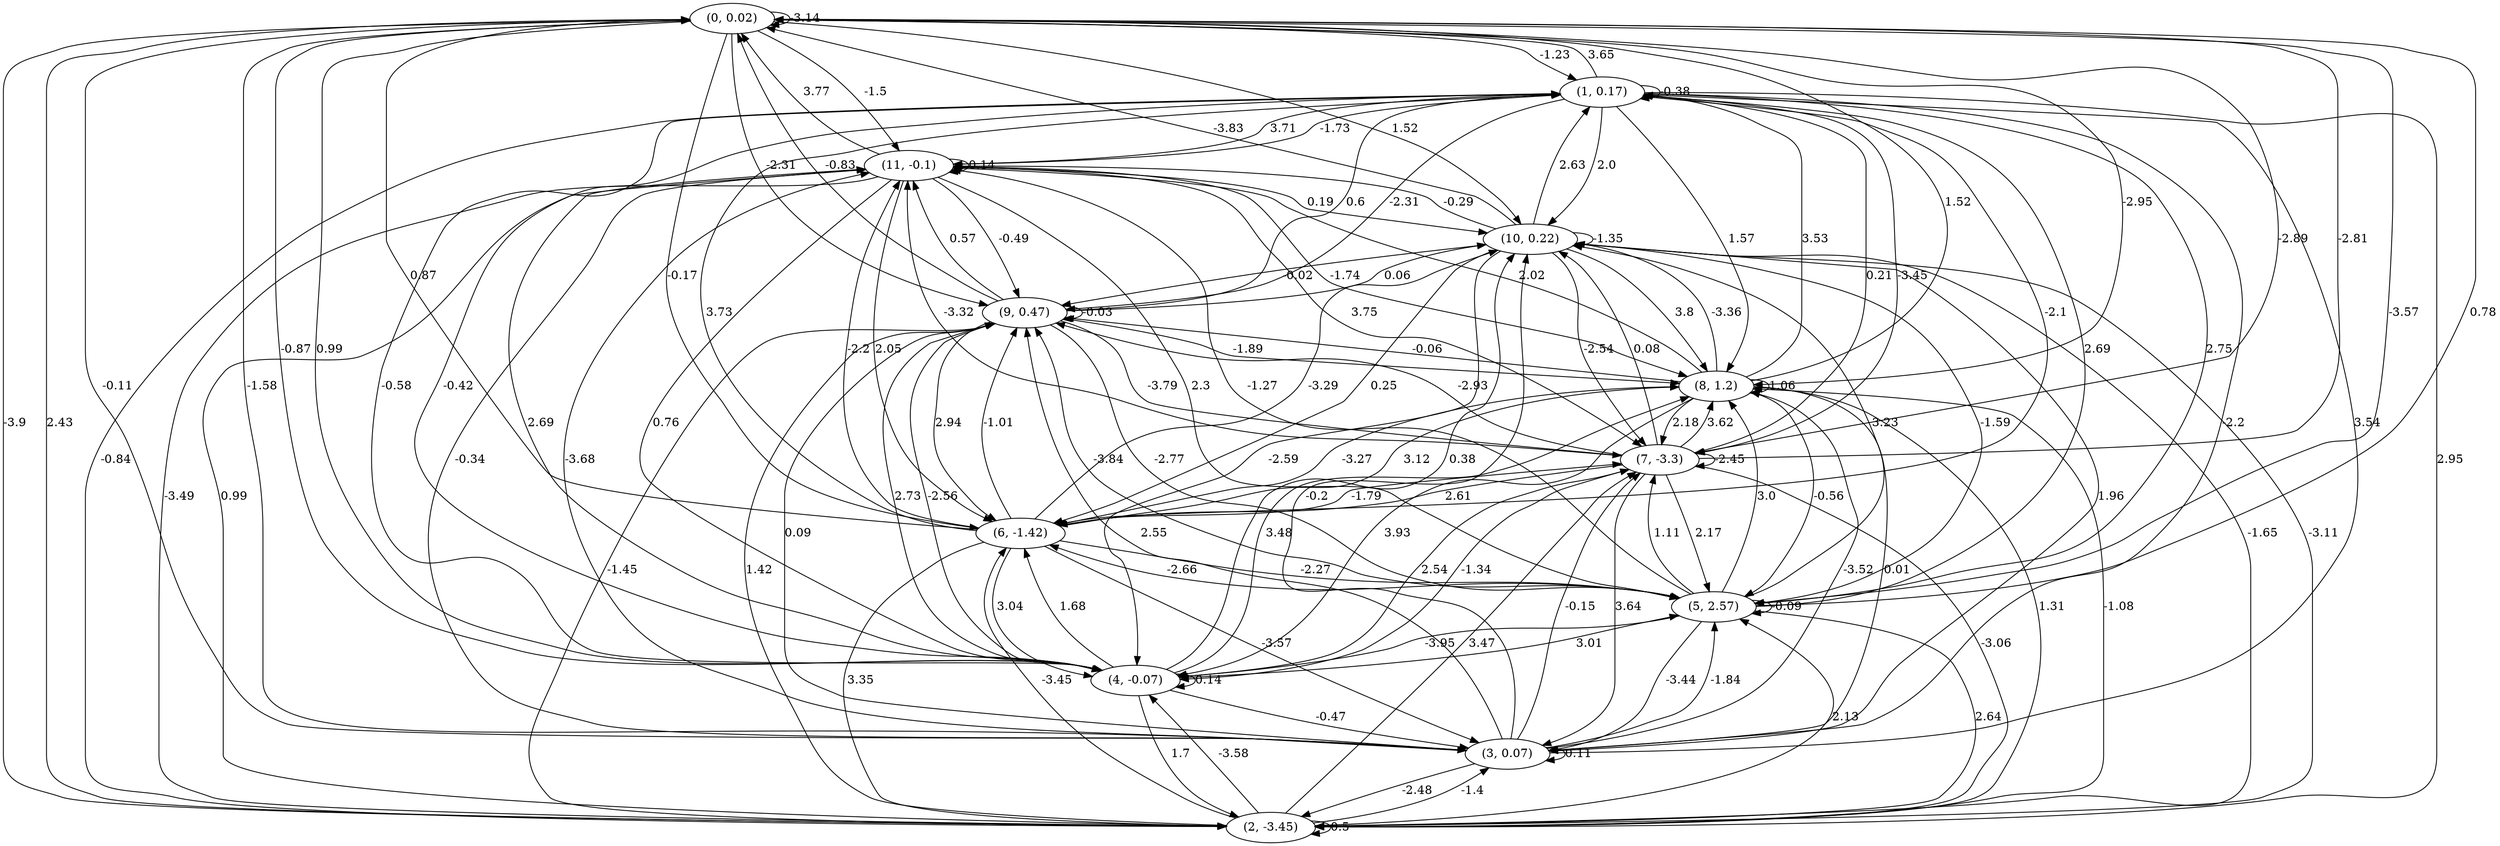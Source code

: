 digraph {
    0 [ label = "(0, 0.02)" ]
    1 [ label = "(1, 0.17)" ]
    2 [ label = "(2, -3.45)" ]
    3 [ label = "(3, 0.07)" ]
    4 [ label = "(4, -0.07)" ]
    5 [ label = "(5, 2.57)" ]
    6 [ label = "(6, -1.42)" ]
    7 [ label = "(7, -3.3)" ]
    8 [ label = "(8, 1.2)" ]
    9 [ label = "(9, 0.47)" ]
    10 [ label = "(10, 0.22)" ]
    11 [ label = "(11, -0.1)" ]
    0 -> 0 [ label = "-3.14" ]
    1 -> 1 [ label = "-0.38" ]
    2 -> 2 [ label = "0.5" ]
    3 -> 3 [ label = "0.11" ]
    4 -> 4 [ label = "0.14" ]
    5 -> 5 [ label = "-0.09" ]
    7 -> 7 [ label = "-2.45" ]
    8 -> 8 [ label = "1.06" ]
    9 -> 9 [ label = "-0.03" ]
    10 -> 10 [ label = "-1.35" ]
    11 -> 11 [ label = "0.14" ]
    1 -> 0 [ label = "3.65" ]
    2 -> 0 [ label = "2.43" ]
    3 -> 0 [ label = "-1.58" ]
    4 -> 0 [ label = "-0.87" ]
    5 -> 0 [ label = "0.78" ]
    6 -> 0 [ label = "0.87" ]
    7 -> 0 [ label = "-2.81" ]
    8 -> 0 [ label = "1.52" ]
    9 -> 0 [ label = "-0.83" ]
    10 -> 0 [ label = "-3.83" ]
    11 -> 0 [ label = "3.77" ]
    0 -> 1 [ label = "-1.23" ]
    2 -> 1 [ label = "-0.84" ]
    3 -> 1 [ label = "3.54" ]
    4 -> 1 [ label = "-0.58" ]
    5 -> 1 [ label = "2.69" ]
    6 -> 1 [ label = "3.73" ]
    7 -> 1 [ label = "0.21" ]
    8 -> 1 [ label = "3.53" ]
    9 -> 1 [ label = "0.6" ]
    10 -> 1 [ label = "2.63" ]
    11 -> 1 [ label = "-1.73" ]
    0 -> 2 [ label = "-3.9" ]
    1 -> 2 [ label = "2.95" ]
    3 -> 2 [ label = "-2.48" ]
    4 -> 2 [ label = "1.7" ]
    5 -> 2 [ label = "2.64" ]
    6 -> 2 [ label = "3.35" ]
    7 -> 2 [ label = "-3.06" ]
    8 -> 2 [ label = "1.31" ]
    9 -> 2 [ label = "-1.45" ]
    10 -> 2 [ label = "-3.11" ]
    11 -> 2 [ label = "-3.49" ]
    0 -> 3 [ label = "-0.11" ]
    1 -> 3 [ label = "-2.2" ]
    2 -> 3 [ label = "-1.4" ]
    4 -> 3 [ label = "-0.47" ]
    5 -> 3 [ label = "-3.44" ]
    6 -> 3 [ label = "-3.57" ]
    7 -> 3 [ label = "3.64" ]
    8 -> 3 [ label = "0.01" ]
    9 -> 3 [ label = "0.09" ]
    10 -> 3 [ label = "1.96" ]
    11 -> 3 [ label = "-0.34" ]
    0 -> 4 [ label = "0.99" ]
    1 -> 4 [ label = "-0.42" ]
    2 -> 4 [ label = "-3.58" ]
    5 -> 4 [ label = "-3.95" ]
    6 -> 4 [ label = "3.04" ]
    7 -> 4 [ label = "-1.34" ]
    8 -> 4 [ label = "3.93" ]
    9 -> 4 [ label = "-2.56" ]
    10 -> 4 [ label = "-2.59" ]
    11 -> 4 [ label = "0.76" ]
    0 -> 5 [ label = "-3.57" ]
    1 -> 5 [ label = "2.75" ]
    2 -> 5 [ label = "2.13" ]
    3 -> 5 [ label = "-1.84" ]
    4 -> 5 [ label = "3.01" ]
    6 -> 5 [ label = "-2.27" ]
    7 -> 5 [ label = "2.17" ]
    8 -> 5 [ label = "-0.56" ]
    9 -> 5 [ label = "-2.77" ]
    10 -> 5 [ label = "-1.59" ]
    11 -> 5 [ label = "2.3" ]
    0 -> 6 [ label = "-0.17" ]
    1 -> 6 [ label = "-2.1" ]
    2 -> 6 [ label = "-3.45" ]
    4 -> 6 [ label = "1.68" ]
    5 -> 6 [ label = "-2.66" ]
    7 -> 6 [ label = "2.61" ]
    8 -> 6 [ label = "-3.27" ]
    9 -> 6 [ label = "2.94" ]
    10 -> 6 [ label = "0.25" ]
    11 -> 6 [ label = "2.05" ]
    0 -> 7 [ label = "-2.89" ]
    1 -> 7 [ label = "-3.45" ]
    2 -> 7 [ label = "3.47" ]
    3 -> 7 [ label = "-0.15" ]
    4 -> 7 [ label = "2.54" ]
    5 -> 7 [ label = "1.11" ]
    6 -> 7 [ label = "-1.79" ]
    8 -> 7 [ label = "2.18" ]
    9 -> 7 [ label = "-3.79" ]
    10 -> 7 [ label = "-2.54" ]
    11 -> 7 [ label = "3.75" ]
    0 -> 8 [ label = "-2.95" ]
    1 -> 8 [ label = "1.57" ]
    2 -> 8 [ label = "-1.08" ]
    3 -> 8 [ label = "-3.52" ]
    4 -> 8 [ label = "3.48" ]
    5 -> 8 [ label = "3.0" ]
    6 -> 8 [ label = "3.12" ]
    7 -> 8 [ label = "3.62" ]
    9 -> 8 [ label = "-1.89" ]
    10 -> 8 [ label = "3.8" ]
    11 -> 8 [ label = "-1.74" ]
    0 -> 9 [ label = "-2.31" ]
    1 -> 9 [ label = "-2.31" ]
    2 -> 9 [ label = "1.42" ]
    3 -> 9 [ label = "2.55" ]
    4 -> 9 [ label = "2.73" ]
    5 -> 9 [ label = "-3.84" ]
    6 -> 9 [ label = "-1.01" ]
    7 -> 9 [ label = "-2.93" ]
    8 -> 9 [ label = "-0.06" ]
    10 -> 9 [ label = "-0.02" ]
    11 -> 9 [ label = "-0.49" ]
    0 -> 10 [ label = "1.52" ]
    1 -> 10 [ label = "2.0" ]
    2 -> 10 [ label = "-1.65" ]
    3 -> 10 [ label = "-0.2" ]
    4 -> 10 [ label = "0.38" ]
    5 -> 10 [ label = "3.23" ]
    6 -> 10 [ label = "-3.29" ]
    7 -> 10 [ label = "0.08" ]
    8 -> 10 [ label = "-3.36" ]
    9 -> 10 [ label = "0.06" ]
    11 -> 10 [ label = "0.19" ]
    0 -> 11 [ label = "-1.5" ]
    1 -> 11 [ label = "3.71" ]
    2 -> 11 [ label = "0.99" ]
    3 -> 11 [ label = "-3.68" ]
    4 -> 11 [ label = "2.69" ]
    5 -> 11 [ label = "-1.27" ]
    6 -> 11 [ label = "-2.2" ]
    7 -> 11 [ label = "-3.32" ]
    8 -> 11 [ label = "2.02" ]
    9 -> 11 [ label = "0.57" ]
    10 -> 11 [ label = "-0.29" ]
}

